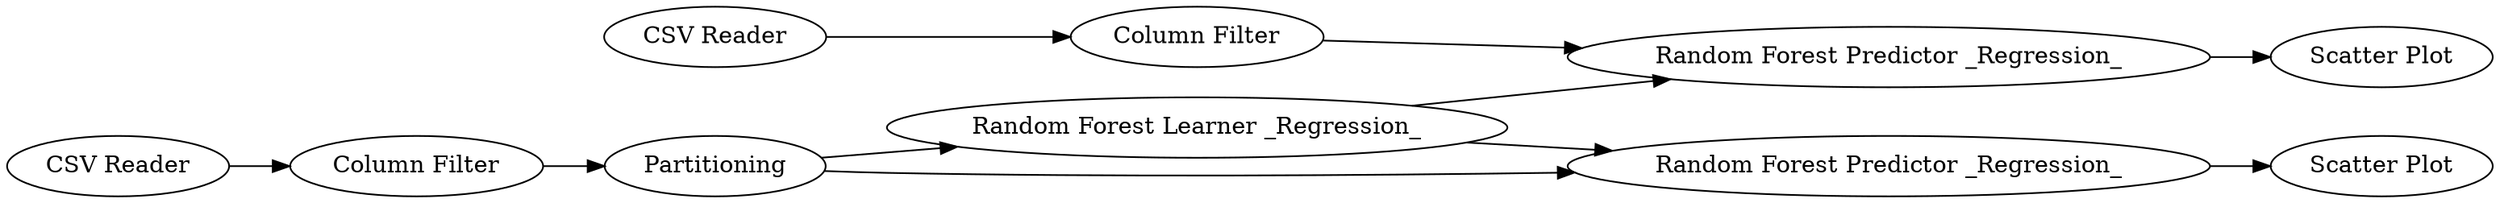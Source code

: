 digraph {
	2461 -> 2463
	2453 -> 2452
	2464 -> 2455
	2451 -> 2454
	2454 -> 2464
	2454 -> 2455
	2464 -> 2461
	2447 -> 2451
	2455 -> 2462
	2452 -> 2461
	2461 [label="Random Forest Predictor _Regression_"]
	2463 [label="Scatter Plot"]
	2462 [label="Scatter Plot"]
	2455 [label="Random Forest Predictor _Regression_"]
	2447 [label="CSV Reader"]
	2454 [label=Partitioning]
	2464 [label="Random Forest Learner _Regression_"]
	2453 [label="CSV Reader"]
	2452 [label="Column Filter"]
	2451 [label="Column Filter"]
	rankdir=LR
}
